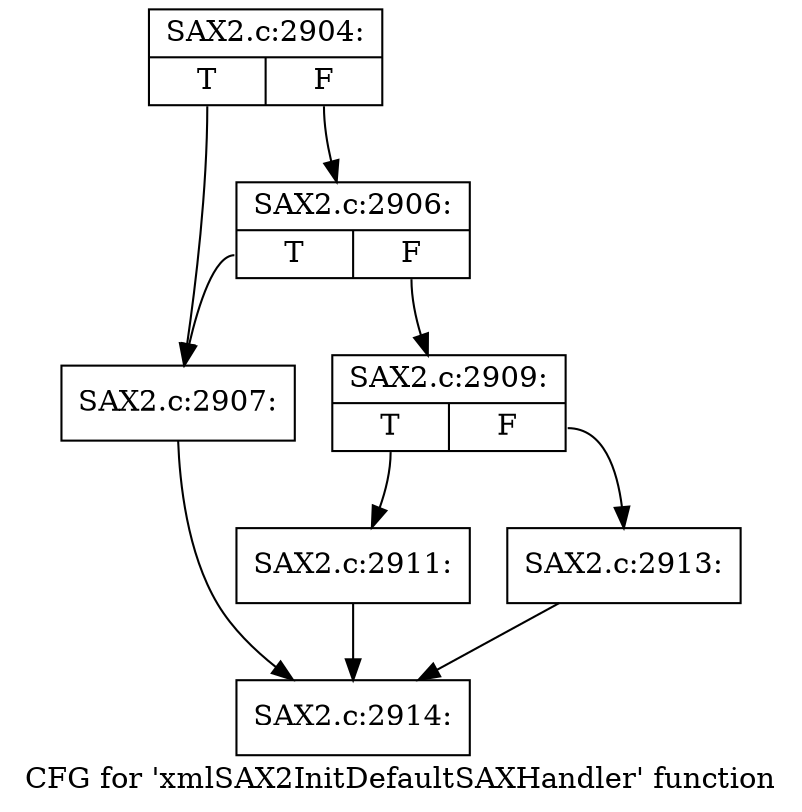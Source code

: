 digraph "CFG for 'xmlSAX2InitDefaultSAXHandler' function" {
	label="CFG for 'xmlSAX2InitDefaultSAXHandler' function";

	Node0x42a77b0 [shape=record,label="{SAX2.c:2904:|{<s0>T|<s1>F}}"];
	Node0x42a77b0:s0 -> Node0x42adbd0;
	Node0x42a77b0:s1 -> Node0x42adc70;
	Node0x42adc70 [shape=record,label="{SAX2.c:2906:|{<s0>T|<s1>F}}"];
	Node0x42adc70:s0 -> Node0x42adbd0;
	Node0x42adc70:s1 -> Node0x42adc20;
	Node0x42adbd0 [shape=record,label="{SAX2.c:2907:}"];
	Node0x42adbd0 -> Node0x42af2d0;
	Node0x42adc20 [shape=record,label="{SAX2.c:2909:|{<s0>T|<s1>F}}"];
	Node0x42adc20:s0 -> Node0x42af280;
	Node0x42adc20:s1 -> Node0x42af320;
	Node0x42af280 [shape=record,label="{SAX2.c:2911:}"];
	Node0x42af280 -> Node0x42af2d0;
	Node0x42af320 [shape=record,label="{SAX2.c:2913:}"];
	Node0x42af320 -> Node0x42af2d0;
	Node0x42af2d0 [shape=record,label="{SAX2.c:2914:}"];
}
